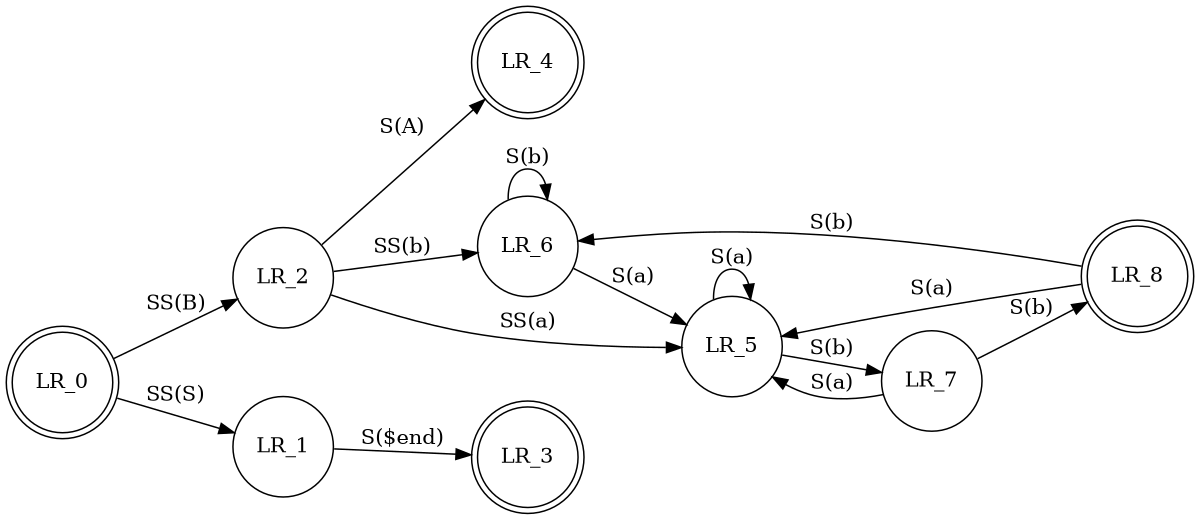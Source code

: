 digraph finite_state_machine {
    rankdir=LR;
    size="8,5"
    node [shape = doublecircle]; LR_0 LR_3 LR_4 LR_8;
    node [shape = circle];
    LR_0 -> LR_2 [ label = "SS(B)" ];
    LR_0 -> LR_1 [ label = "SS(S)" ];
    LR_1 -> LR_3 [ label = "S($end)" ];
    LR_2 -> LR_6 [ label = "SS(b)" ];
    LR_2 -> LR_5 [ label = "SS(a)" ];
    LR_2 -> LR_4 [ label = "S(A)" ];
    LR_5 -> LR_7 [ label = "S(b)" ];
    LR_5 -> LR_5 [ label = "S(a)" ];
    LR_6 -> LR_6 [ label = "S(b)" ];
    LR_6 -> LR_5 [ label = "S(a)" ];
    LR_7 -> LR_8 [ label = "S(b)" ];
    LR_7 -> LR_5 [ label = "S(a)" ];
    LR_8 -> LR_6 [ label = "S(b)" ];
    LR_8 -> LR_5 [ label = "S(a)" ];
}